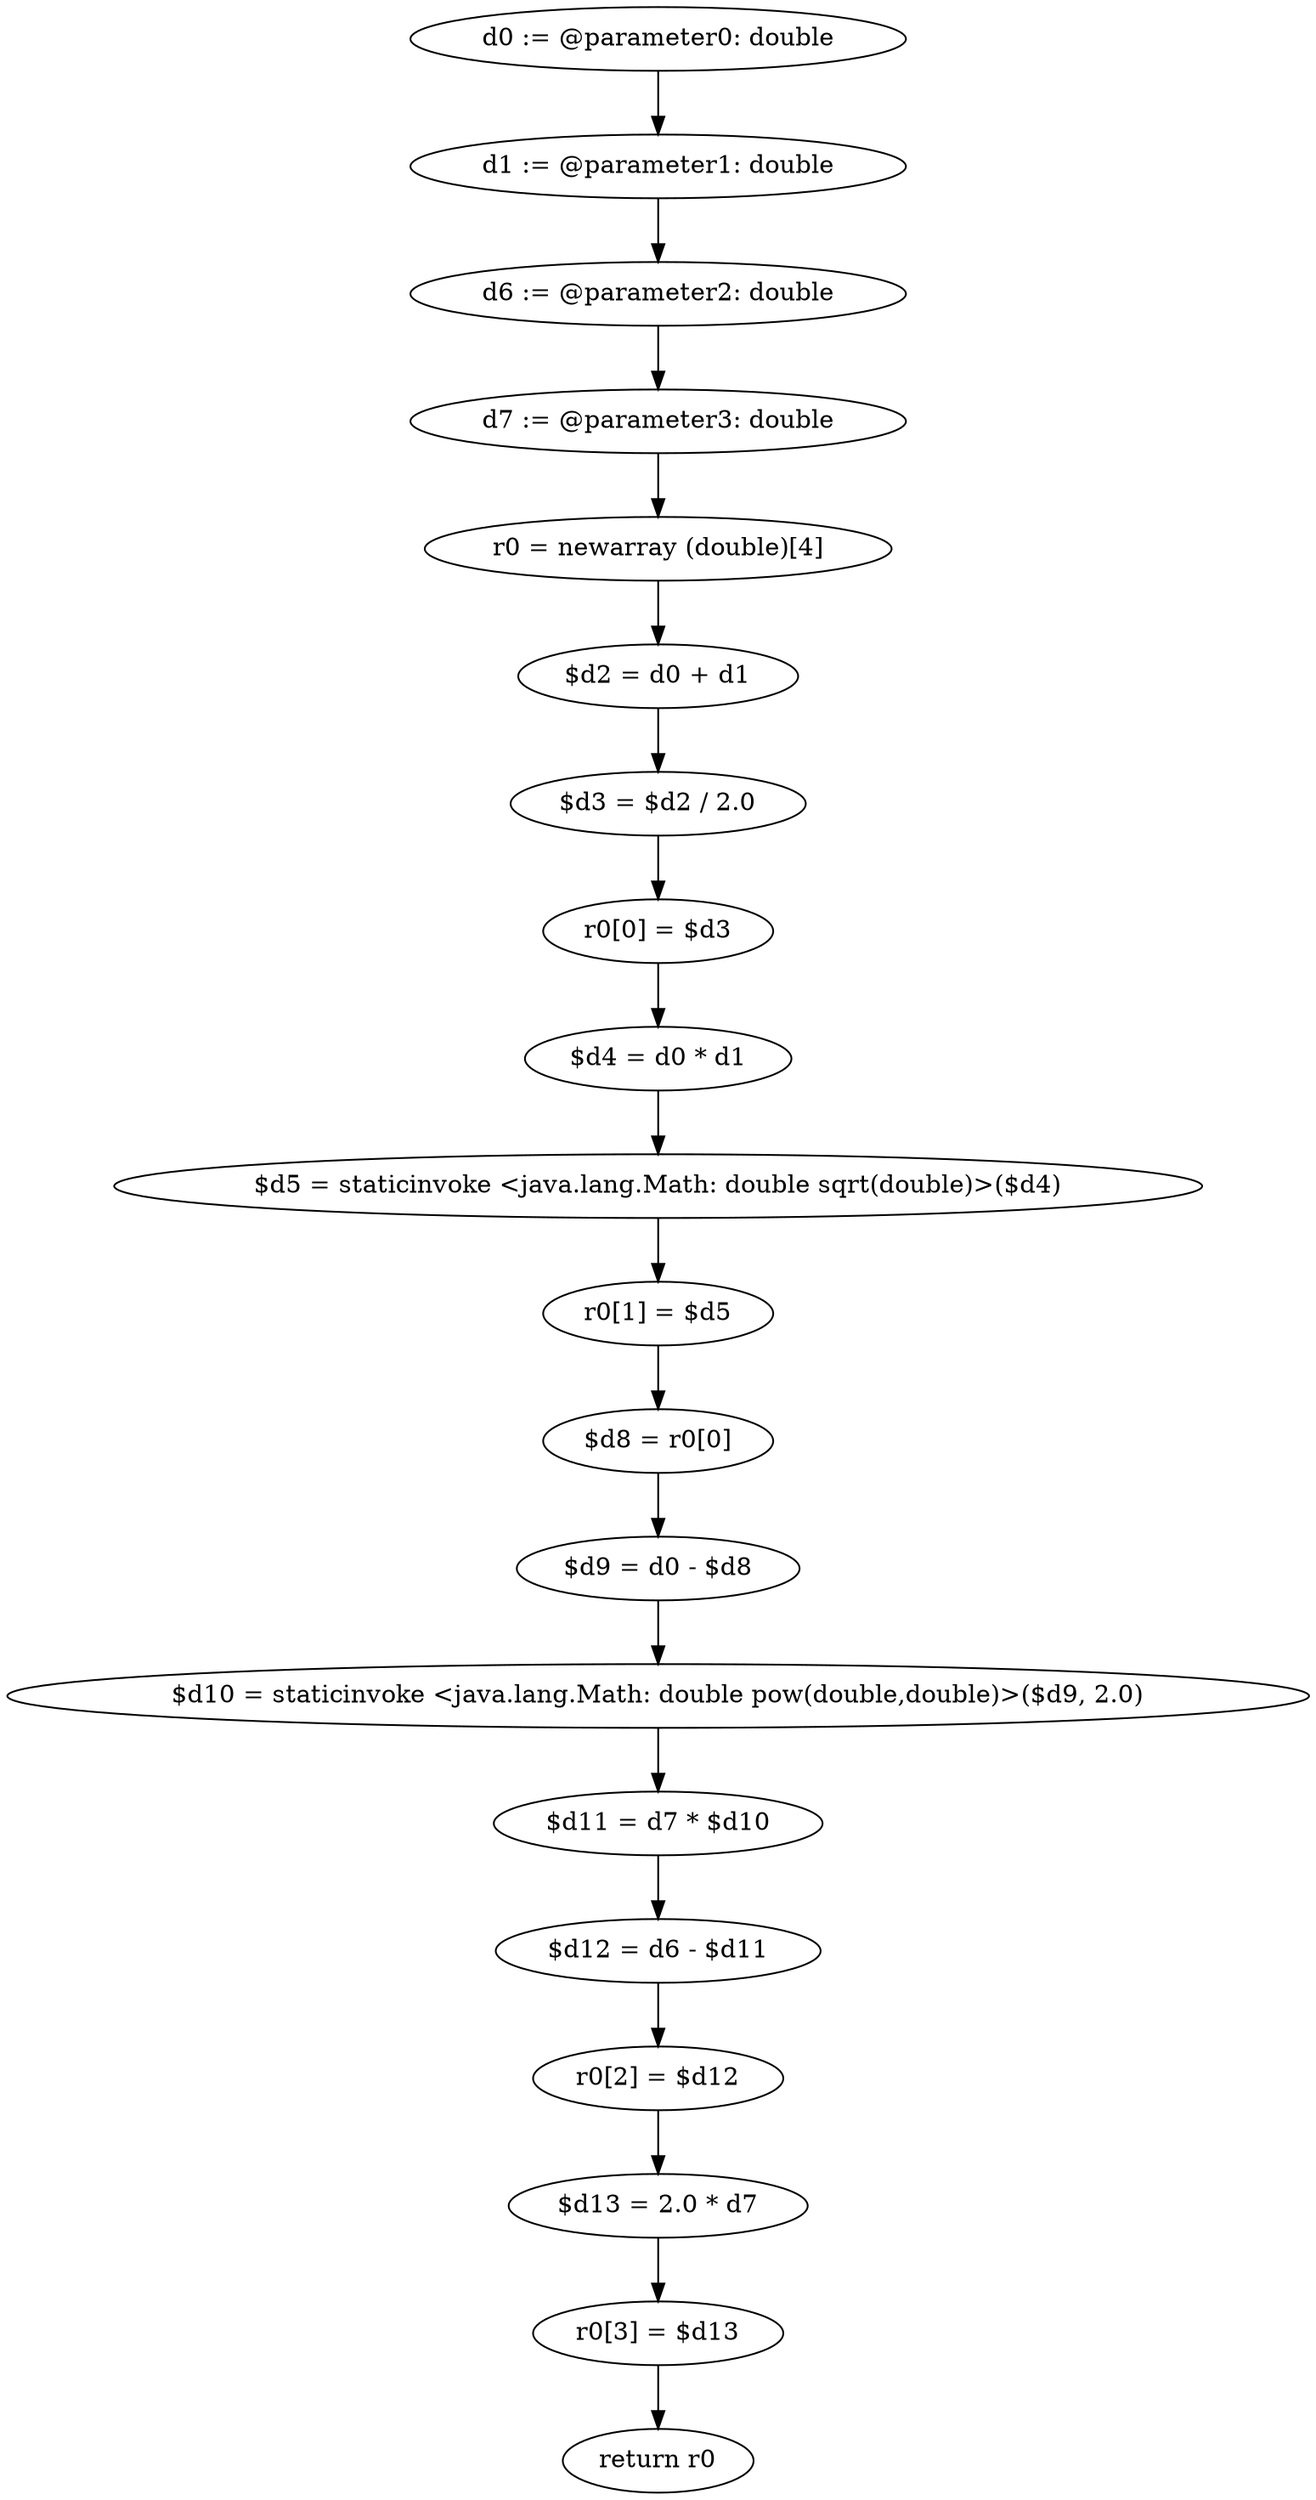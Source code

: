 digraph "unitGraph" {
    "d0 := @parameter0: double"
    "d1 := @parameter1: double"
    "d6 := @parameter2: double"
    "d7 := @parameter3: double"
    "r0 = newarray (double)[4]"
    "$d2 = d0 + d1"
    "$d3 = $d2 / 2.0"
    "r0[0] = $d3"
    "$d4 = d0 * d1"
    "$d5 = staticinvoke <java.lang.Math: double sqrt(double)>($d4)"
    "r0[1] = $d5"
    "$d8 = r0[0]"
    "$d9 = d0 - $d8"
    "$d10 = staticinvoke <java.lang.Math: double pow(double,double)>($d9, 2.0)"
    "$d11 = d7 * $d10"
    "$d12 = d6 - $d11"
    "r0[2] = $d12"
    "$d13 = 2.0 * d7"
    "r0[3] = $d13"
    "return r0"
    "d0 := @parameter0: double"->"d1 := @parameter1: double";
    "d1 := @parameter1: double"->"d6 := @parameter2: double";
    "d6 := @parameter2: double"->"d7 := @parameter3: double";
    "d7 := @parameter3: double"->"r0 = newarray (double)[4]";
    "r0 = newarray (double)[4]"->"$d2 = d0 + d1";
    "$d2 = d0 + d1"->"$d3 = $d2 / 2.0";
    "$d3 = $d2 / 2.0"->"r0[0] = $d3";
    "r0[0] = $d3"->"$d4 = d0 * d1";
    "$d4 = d0 * d1"->"$d5 = staticinvoke <java.lang.Math: double sqrt(double)>($d4)";
    "$d5 = staticinvoke <java.lang.Math: double sqrt(double)>($d4)"->"r0[1] = $d5";
    "r0[1] = $d5"->"$d8 = r0[0]";
    "$d8 = r0[0]"->"$d9 = d0 - $d8";
    "$d9 = d0 - $d8"->"$d10 = staticinvoke <java.lang.Math: double pow(double,double)>($d9, 2.0)";
    "$d10 = staticinvoke <java.lang.Math: double pow(double,double)>($d9, 2.0)"->"$d11 = d7 * $d10";
    "$d11 = d7 * $d10"->"$d12 = d6 - $d11";
    "$d12 = d6 - $d11"->"r0[2] = $d12";
    "r0[2] = $d12"->"$d13 = 2.0 * d7";
    "$d13 = 2.0 * d7"->"r0[3] = $d13";
    "r0[3] = $d13"->"return r0";
}
